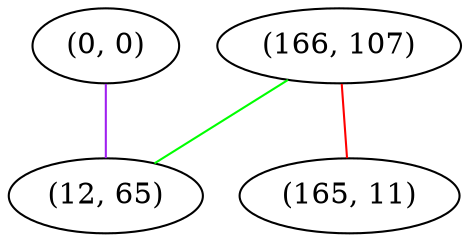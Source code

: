 graph "" {
"(166, 107)";
"(0, 0)";
"(12, 65)";
"(165, 11)";
"(166, 107)" -- "(12, 65)"  [color=green, key=0, weight=2];
"(166, 107)" -- "(165, 11)"  [color=red, key=0, weight=1];
"(0, 0)" -- "(12, 65)"  [color=purple, key=0, weight=4];
}
